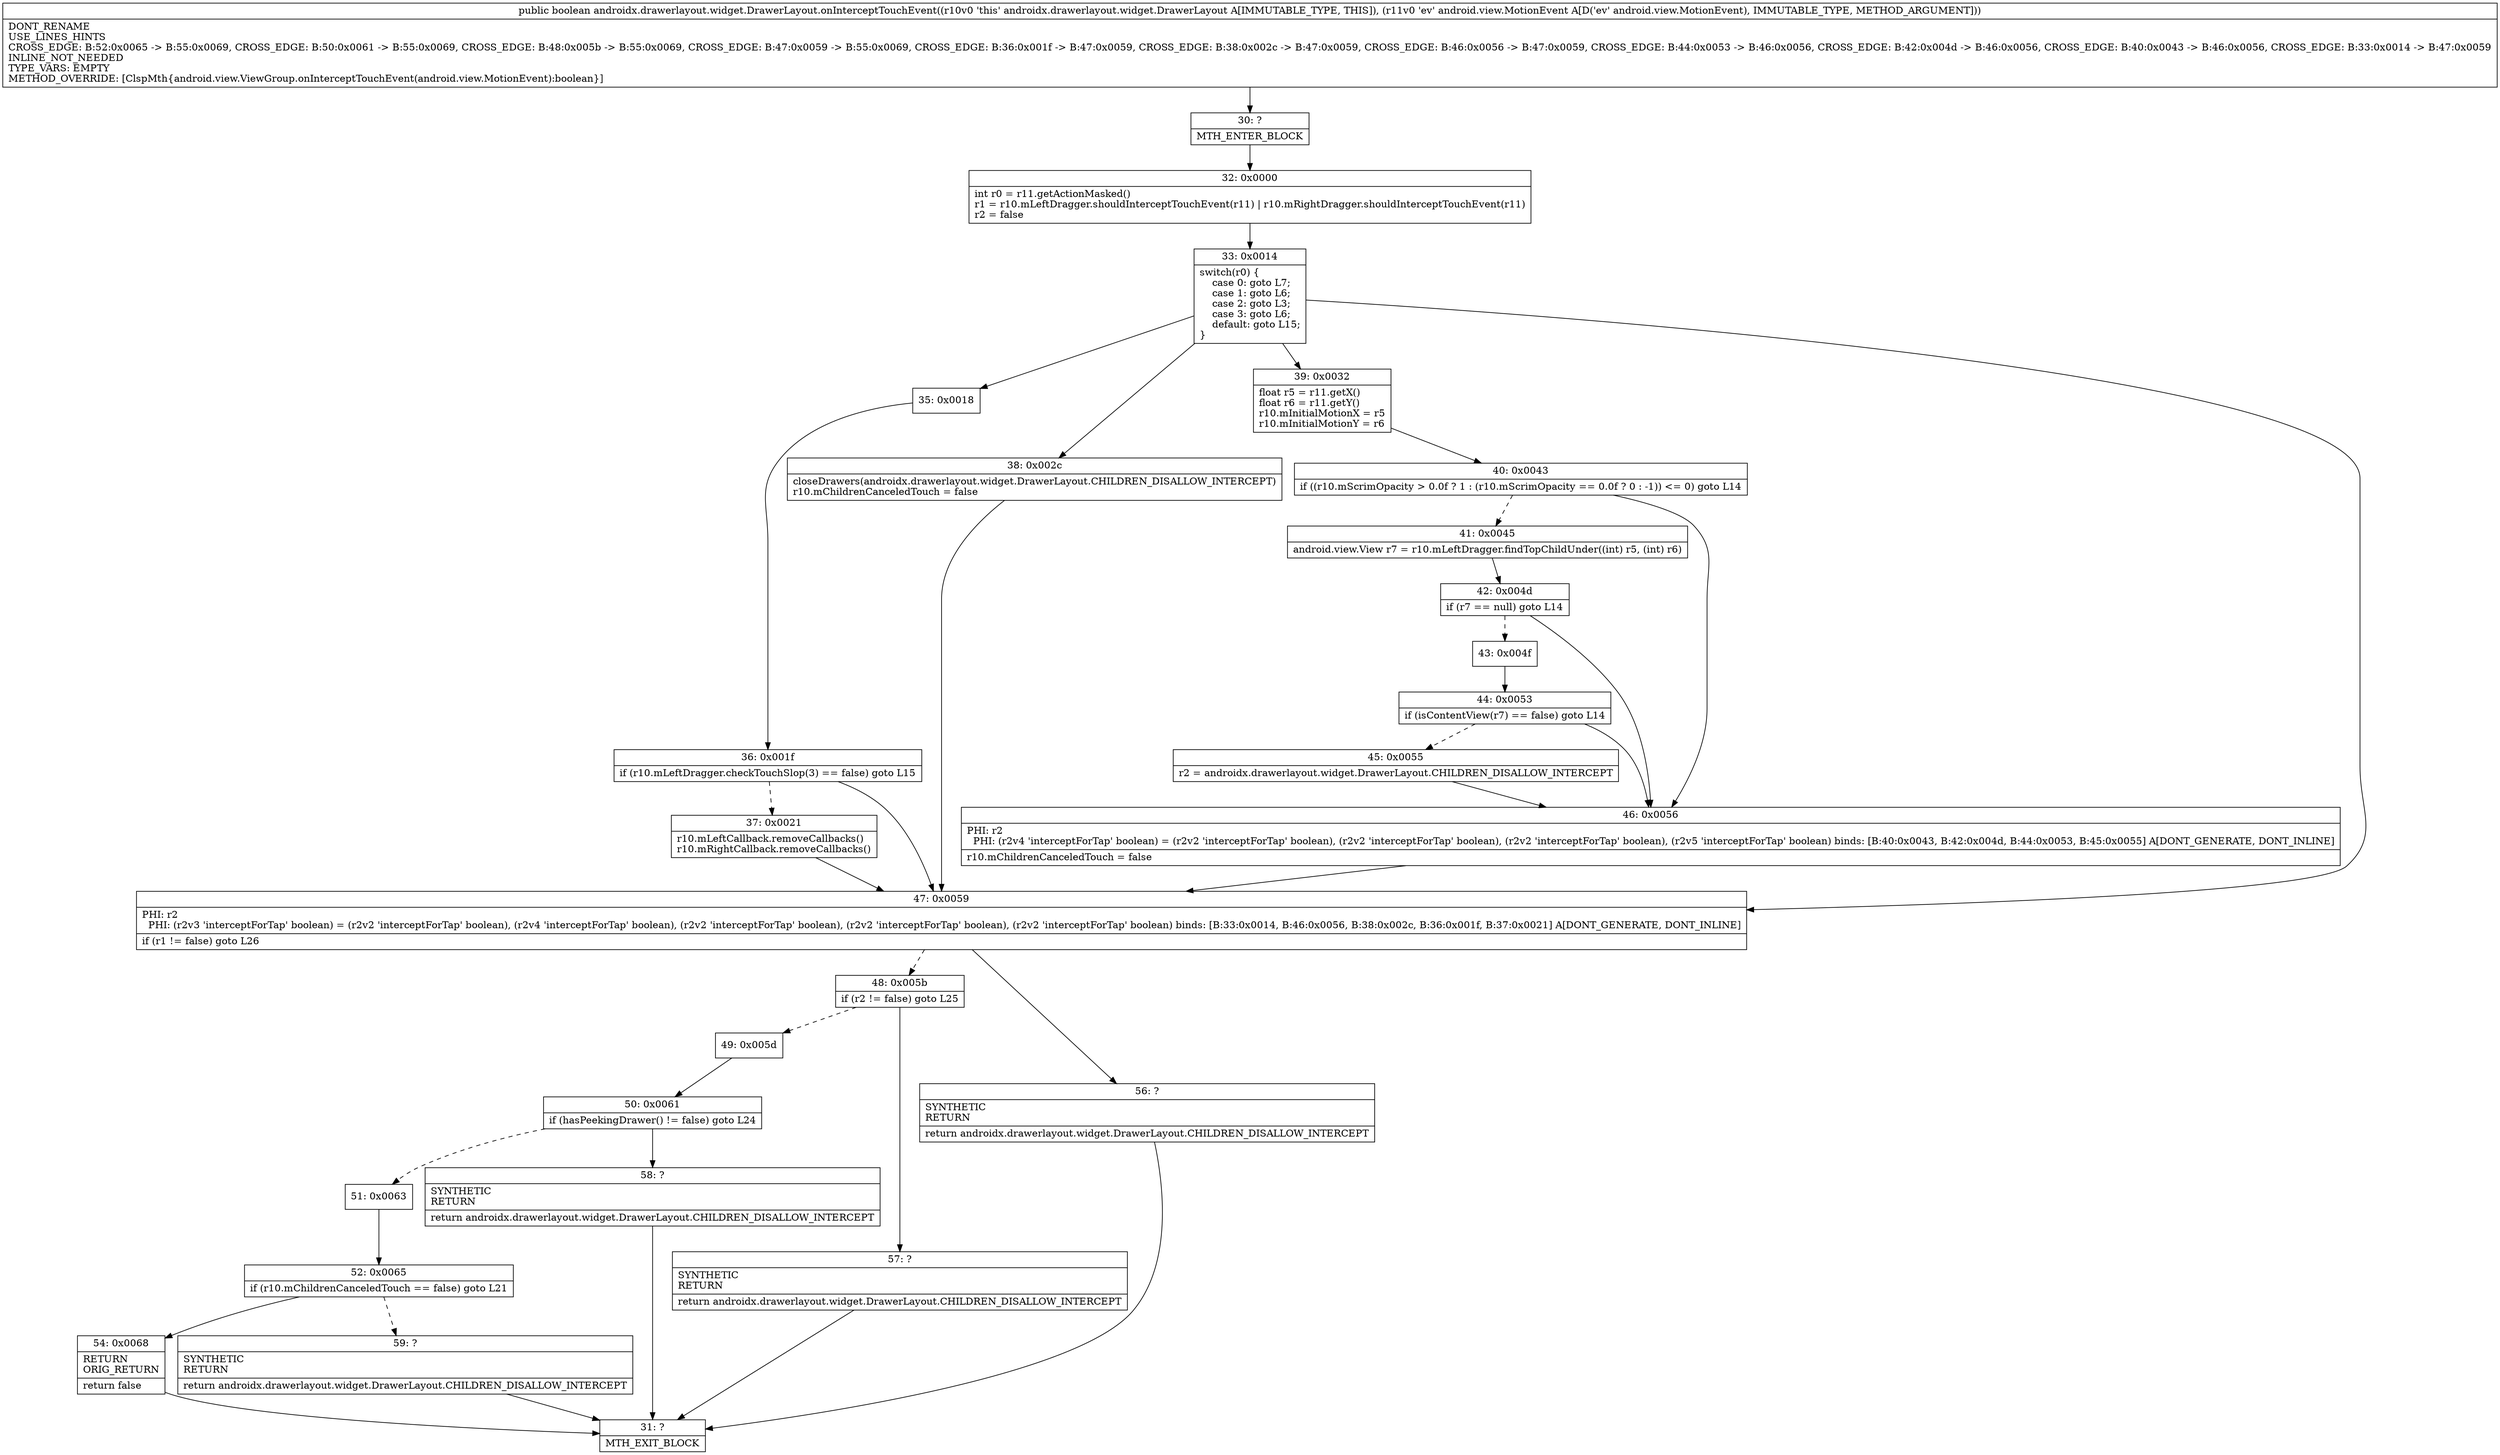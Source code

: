 digraph "CFG forandroidx.drawerlayout.widget.DrawerLayout.onInterceptTouchEvent(Landroid\/view\/MotionEvent;)Z" {
Node_30 [shape=record,label="{30\:\ ?|MTH_ENTER_BLOCK\l}"];
Node_32 [shape=record,label="{32\:\ 0x0000|int r0 = r11.getActionMasked()\lr1 = r10.mLeftDragger.shouldInterceptTouchEvent(r11) \| r10.mRightDragger.shouldInterceptTouchEvent(r11)\lr2 = false\l}"];
Node_33 [shape=record,label="{33\:\ 0x0014|switch(r0) \{\l    case 0: goto L7;\l    case 1: goto L6;\l    case 2: goto L3;\l    case 3: goto L6;\l    default: goto L15;\l\}\l}"];
Node_35 [shape=record,label="{35\:\ 0x0018}"];
Node_36 [shape=record,label="{36\:\ 0x001f|if (r10.mLeftDragger.checkTouchSlop(3) == false) goto L15\l}"];
Node_37 [shape=record,label="{37\:\ 0x0021|r10.mLeftCallback.removeCallbacks()\lr10.mRightCallback.removeCallbacks()\l}"];
Node_38 [shape=record,label="{38\:\ 0x002c|closeDrawers(androidx.drawerlayout.widget.DrawerLayout.CHILDREN_DISALLOW_INTERCEPT)\lr10.mChildrenCanceledTouch = false\l}"];
Node_39 [shape=record,label="{39\:\ 0x0032|float r5 = r11.getX()\lfloat r6 = r11.getY()\lr10.mInitialMotionX = r5\lr10.mInitialMotionY = r6\l}"];
Node_40 [shape=record,label="{40\:\ 0x0043|if ((r10.mScrimOpacity \> 0.0f ? 1 : (r10.mScrimOpacity == 0.0f ? 0 : \-1)) \<= 0) goto L14\l}"];
Node_41 [shape=record,label="{41\:\ 0x0045|android.view.View r7 = r10.mLeftDragger.findTopChildUnder((int) r5, (int) r6)\l}"];
Node_42 [shape=record,label="{42\:\ 0x004d|if (r7 == null) goto L14\l}"];
Node_43 [shape=record,label="{43\:\ 0x004f}"];
Node_44 [shape=record,label="{44\:\ 0x0053|if (isContentView(r7) == false) goto L14\l}"];
Node_45 [shape=record,label="{45\:\ 0x0055|r2 = androidx.drawerlayout.widget.DrawerLayout.CHILDREN_DISALLOW_INTERCEPT\l}"];
Node_46 [shape=record,label="{46\:\ 0x0056|PHI: r2 \l  PHI: (r2v4 'interceptForTap' boolean) = (r2v2 'interceptForTap' boolean), (r2v2 'interceptForTap' boolean), (r2v2 'interceptForTap' boolean), (r2v5 'interceptForTap' boolean) binds: [B:40:0x0043, B:42:0x004d, B:44:0x0053, B:45:0x0055] A[DONT_GENERATE, DONT_INLINE]\l|r10.mChildrenCanceledTouch = false\l}"];
Node_47 [shape=record,label="{47\:\ 0x0059|PHI: r2 \l  PHI: (r2v3 'interceptForTap' boolean) = (r2v2 'interceptForTap' boolean), (r2v4 'interceptForTap' boolean), (r2v2 'interceptForTap' boolean), (r2v2 'interceptForTap' boolean), (r2v2 'interceptForTap' boolean) binds: [B:33:0x0014, B:46:0x0056, B:38:0x002c, B:36:0x001f, B:37:0x0021] A[DONT_GENERATE, DONT_INLINE]\l|if (r1 != false) goto L26\l}"];
Node_48 [shape=record,label="{48\:\ 0x005b|if (r2 != false) goto L25\l}"];
Node_49 [shape=record,label="{49\:\ 0x005d}"];
Node_50 [shape=record,label="{50\:\ 0x0061|if (hasPeekingDrawer() != false) goto L24\l}"];
Node_51 [shape=record,label="{51\:\ 0x0063}"];
Node_52 [shape=record,label="{52\:\ 0x0065|if (r10.mChildrenCanceledTouch == false) goto L21\l}"];
Node_54 [shape=record,label="{54\:\ 0x0068|RETURN\lORIG_RETURN\l|return false\l}"];
Node_31 [shape=record,label="{31\:\ ?|MTH_EXIT_BLOCK\l}"];
Node_59 [shape=record,label="{59\:\ ?|SYNTHETIC\lRETURN\l|return androidx.drawerlayout.widget.DrawerLayout.CHILDREN_DISALLOW_INTERCEPT\l}"];
Node_58 [shape=record,label="{58\:\ ?|SYNTHETIC\lRETURN\l|return androidx.drawerlayout.widget.DrawerLayout.CHILDREN_DISALLOW_INTERCEPT\l}"];
Node_57 [shape=record,label="{57\:\ ?|SYNTHETIC\lRETURN\l|return androidx.drawerlayout.widget.DrawerLayout.CHILDREN_DISALLOW_INTERCEPT\l}"];
Node_56 [shape=record,label="{56\:\ ?|SYNTHETIC\lRETURN\l|return androidx.drawerlayout.widget.DrawerLayout.CHILDREN_DISALLOW_INTERCEPT\l}"];
MethodNode[shape=record,label="{public boolean androidx.drawerlayout.widget.DrawerLayout.onInterceptTouchEvent((r10v0 'this' androidx.drawerlayout.widget.DrawerLayout A[IMMUTABLE_TYPE, THIS]), (r11v0 'ev' android.view.MotionEvent A[D('ev' android.view.MotionEvent), IMMUTABLE_TYPE, METHOD_ARGUMENT]))  | DONT_RENAME\lUSE_LINES_HINTS\lCROSS_EDGE: B:52:0x0065 \-\> B:55:0x0069, CROSS_EDGE: B:50:0x0061 \-\> B:55:0x0069, CROSS_EDGE: B:48:0x005b \-\> B:55:0x0069, CROSS_EDGE: B:47:0x0059 \-\> B:55:0x0069, CROSS_EDGE: B:36:0x001f \-\> B:47:0x0059, CROSS_EDGE: B:38:0x002c \-\> B:47:0x0059, CROSS_EDGE: B:46:0x0056 \-\> B:47:0x0059, CROSS_EDGE: B:44:0x0053 \-\> B:46:0x0056, CROSS_EDGE: B:42:0x004d \-\> B:46:0x0056, CROSS_EDGE: B:40:0x0043 \-\> B:46:0x0056, CROSS_EDGE: B:33:0x0014 \-\> B:47:0x0059\lINLINE_NOT_NEEDED\lTYPE_VARS: EMPTY\lMETHOD_OVERRIDE: [ClspMth\{android.view.ViewGroup.onInterceptTouchEvent(android.view.MotionEvent):boolean\}]\l}"];
MethodNode -> Node_30;Node_30 -> Node_32;
Node_32 -> Node_33;
Node_33 -> Node_35;
Node_33 -> Node_38;
Node_33 -> Node_39;
Node_33 -> Node_47;
Node_35 -> Node_36;
Node_36 -> Node_37[style=dashed];
Node_36 -> Node_47;
Node_37 -> Node_47;
Node_38 -> Node_47;
Node_39 -> Node_40;
Node_40 -> Node_41[style=dashed];
Node_40 -> Node_46;
Node_41 -> Node_42;
Node_42 -> Node_43[style=dashed];
Node_42 -> Node_46;
Node_43 -> Node_44;
Node_44 -> Node_45[style=dashed];
Node_44 -> Node_46;
Node_45 -> Node_46;
Node_46 -> Node_47;
Node_47 -> Node_48[style=dashed];
Node_47 -> Node_56;
Node_48 -> Node_49[style=dashed];
Node_48 -> Node_57;
Node_49 -> Node_50;
Node_50 -> Node_51[style=dashed];
Node_50 -> Node_58;
Node_51 -> Node_52;
Node_52 -> Node_54;
Node_52 -> Node_59[style=dashed];
Node_54 -> Node_31;
Node_59 -> Node_31;
Node_58 -> Node_31;
Node_57 -> Node_31;
Node_56 -> Node_31;
}

